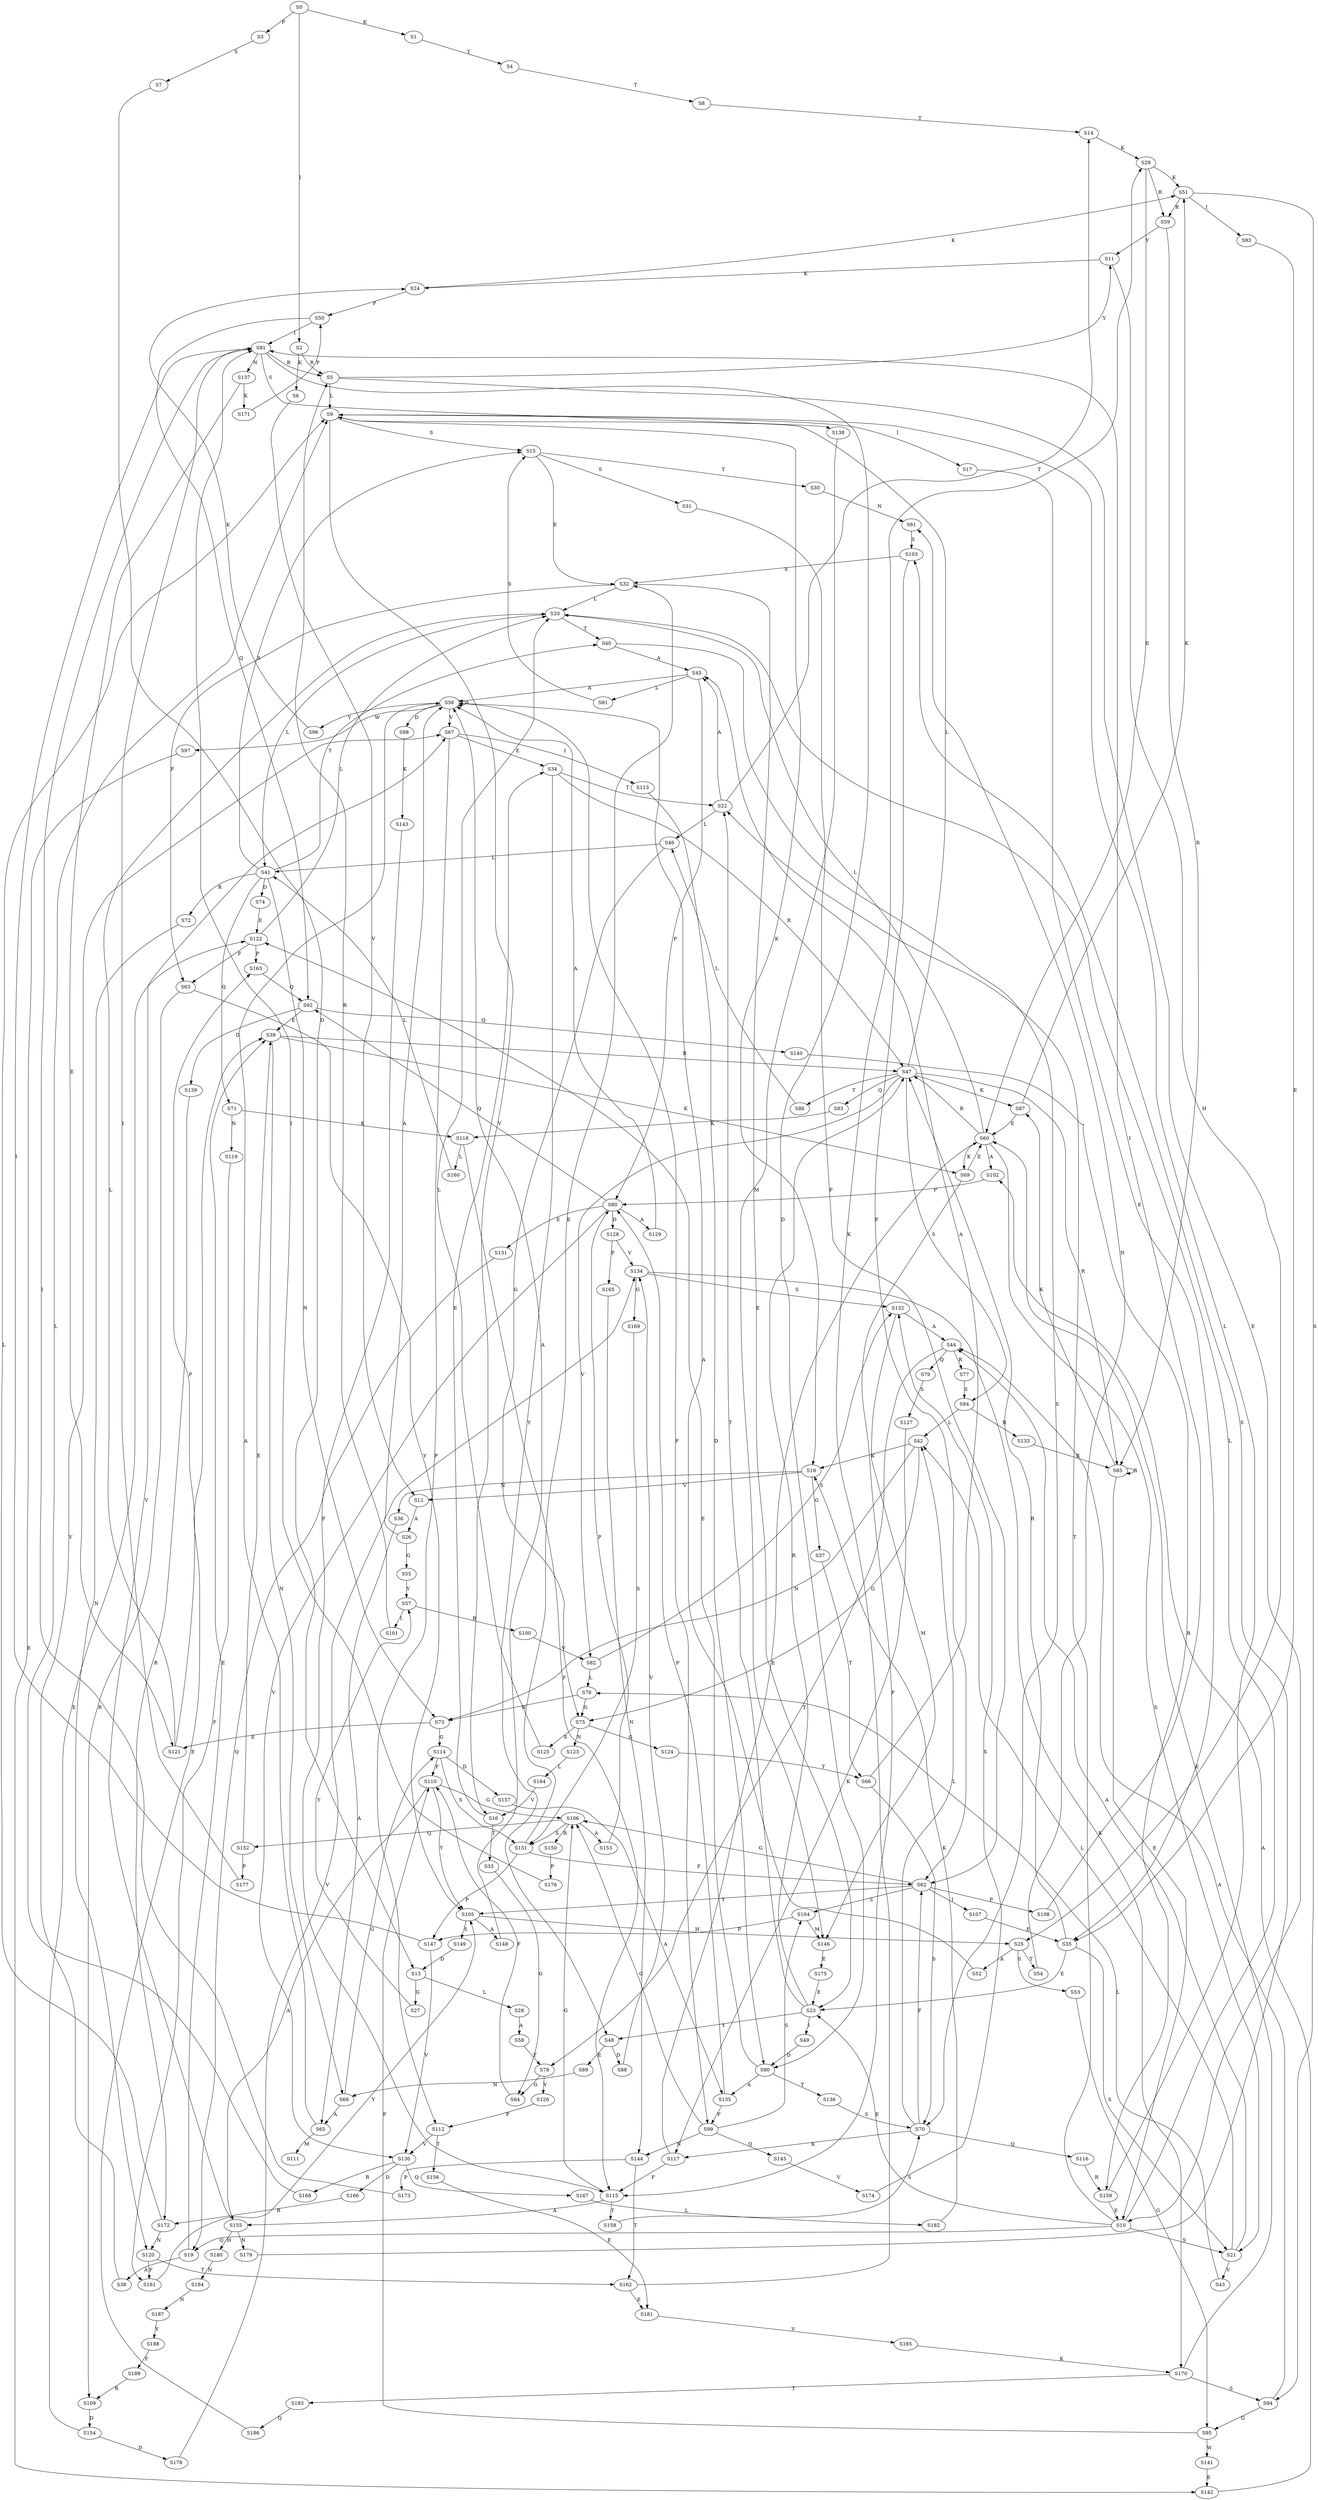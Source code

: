 strict digraph  {
	S0 -> S1 [ label = K ];
	S0 -> S2 [ label = I ];
	S0 -> S3 [ label = P ];
	S1 -> S4 [ label = Y ];
	S2 -> S5 [ label = R ];
	S2 -> S6 [ label = K ];
	S3 -> S7 [ label = S ];
	S4 -> S8 [ label = T ];
	S5 -> S9 [ label = L ];
	S5 -> S10 [ label = E ];
	S5 -> S11 [ label = Y ];
	S6 -> S12 [ label = V ];
	S7 -> S13 [ label = D ];
	S8 -> S14 [ label = T ];
	S9 -> S15 [ label = S ];
	S9 -> S16 [ label = V ];
	S9 -> S17 [ label = I ];
	S9 -> S18 [ label = K ];
	S10 -> S19 [ label = Q ];
	S10 -> S20 [ label = L ];
	S10 -> S21 [ label = S ];
	S10 -> S22 [ label = T ];
	S10 -> S23 [ label = E ];
	S11 -> S24 [ label = K ];
	S11 -> S25 [ label = H ];
	S12 -> S26 [ label = A ];
	S13 -> S27 [ label = G ];
	S13 -> S28 [ label = L ];
	S14 -> S29 [ label = K ];
	S15 -> S30 [ label = T ];
	S15 -> S31 [ label = S ];
	S15 -> S32 [ label = E ];
	S16 -> S33 [ label = T ];
	S16 -> S34 [ label = E ];
	S17 -> S35 [ label = E ];
	S18 -> S12 [ label = V ];
	S18 -> S36 [ label = N ];
	S18 -> S37 [ label = G ];
	S19 -> S38 [ label = A ];
	S19 -> S39 [ label = E ];
	S20 -> S40 [ label = T ];
	S20 -> S41 [ label = L ];
	S21 -> S42 [ label = L ];
	S21 -> S43 [ label = V ];
	S21 -> S44 [ label = A ];
	S22 -> S45 [ label = A ];
	S22 -> S46 [ label = L ];
	S22 -> S14 [ label = T ];
	S23 -> S47 [ label = R ];
	S23 -> S48 [ label = Y ];
	S23 -> S49 [ label = I ];
	S23 -> S22 [ label = T ];
	S24 -> S50 [ label = P ];
	S24 -> S51 [ label = K ];
	S25 -> S52 [ label = A ];
	S25 -> S53 [ label = S ];
	S25 -> S54 [ label = T ];
	S26 -> S55 [ label = G ];
	S26 -> S56 [ label = A ];
	S27 -> S57 [ label = Y ];
	S28 -> S58 [ label = A ];
	S29 -> S51 [ label = K ];
	S29 -> S59 [ label = R ];
	S29 -> S60 [ label = E ];
	S30 -> S61 [ label = N ];
	S31 -> S62 [ label = F ];
	S32 -> S23 [ label = E ];
	S32 -> S63 [ label = F ];
	S32 -> S20 [ label = L ];
	S33 -> S64 [ label = G ];
	S34 -> S47 [ label = R ];
	S34 -> S22 [ label = T ];
	S34 -> S48 [ label = Y ];
	S35 -> S21 [ label = S ];
	S35 -> S47 [ label = R ];
	S35 -> S23 [ label = E ];
	S36 -> S65 [ label = A ];
	S37 -> S66 [ label = T ];
	S38 -> S67 [ label = V ];
	S39 -> S68 [ label = N ];
	S39 -> S47 [ label = R ];
	S39 -> S69 [ label = K ];
	S40 -> S45 [ label = A ];
	S40 -> S70 [ label = S ];
	S41 -> S15 [ label = S ];
	S41 -> S71 [ label = Q ];
	S41 -> S72 [ label = R ];
	S41 -> S40 [ label = T ];
	S41 -> S73 [ label = N ];
	S41 -> S74 [ label = D ];
	S42 -> S75 [ label = G ];
	S42 -> S73 [ label = N ];
	S42 -> S18 [ label = K ];
	S43 -> S76 [ label = L ];
	S44 -> S77 [ label = R ];
	S44 -> S78 [ label = T ];
	S44 -> S79 [ label = Q ];
	S45 -> S56 [ label = A ];
	S45 -> S80 [ label = P ];
	S45 -> S81 [ label = L ];
	S46 -> S41 [ label = L ];
	S46 -> S75 [ label = G ];
	S47 -> S82 [ label = V ];
	S47 -> S83 [ label = Q ];
	S47 -> S84 [ label = S ];
	S47 -> S9 [ label = L ];
	S47 -> S85 [ label = R ];
	S47 -> S86 [ label = T ];
	S47 -> S87 [ label = K ];
	S48 -> S88 [ label = D ];
	S48 -> S89 [ label = E ];
	S49 -> S90 [ label = D ];
	S50 -> S91 [ label = I ];
	S50 -> S92 [ label = Q ];
	S51 -> S93 [ label = I ];
	S51 -> S59 [ label = R ];
	S51 -> S94 [ label = S ];
	S52 -> S56 [ label = A ];
	S53 -> S95 [ label = G ];
	S54 -> S61 [ label = N ];
	S55 -> S57 [ label = Y ];
	S56 -> S96 [ label = Y ];
	S56 -> S97 [ label = W ];
	S56 -> S98 [ label = D ];
	S56 -> S56 [ label = A ];
	S56 -> S99 [ label = F ];
	S56 -> S67 [ label = V ];
	S57 -> S100 [ label = R ];
	S57 -> S101 [ label = I ];
	S58 -> S78 [ label = T ];
	S59 -> S85 [ label = R ];
	S59 -> S11 [ label = Y ];
	S60 -> S20 [ label = L ];
	S60 -> S47 [ label = R ];
	S60 -> S102 [ label = A ];
	S60 -> S69 [ label = K ];
	S60 -> S21 [ label = S ];
	S61 -> S103 [ label = S ];
	S62 -> S104 [ label = S ];
	S62 -> S105 [ label = Y ];
	S62 -> S106 [ label = G ];
	S62 -> S107 [ label = I ];
	S62 -> S108 [ label = P ];
	S63 -> S109 [ label = R ];
	S63 -> S105 [ label = Y ];
	S64 -> S110 [ label = F ];
	S65 -> S111 [ label = M ];
	S65 -> S56 [ label = A ];
	S66 -> S45 [ label = A ];
	S66 -> S70 [ label = S ];
	S67 -> S112 [ label = P ];
	S67 -> S113 [ label = I ];
	S67 -> S34 [ label = E ];
	S68 -> S65 [ label = A ];
	S68 -> S114 [ label = G ];
	S69 -> S115 [ label = F ];
	S69 -> S60 [ label = E ];
	S70 -> S62 [ label = F ];
	S70 -> S116 [ label = Q ];
	S70 -> S42 [ label = L ];
	S70 -> S117 [ label = K ];
	S71 -> S118 [ label = K ];
	S71 -> S119 [ label = N ];
	S72 -> S120 [ label = N ];
	S73 -> S121 [ label = E ];
	S73 -> S114 [ label = G ];
	S74 -> S122 [ label = E ];
	S75 -> S123 [ label = N ];
	S75 -> S124 [ label = G ];
	S75 -> S125 [ label = E ];
	S76 -> S75 [ label = G ];
	S76 -> S73 [ label = N ];
	S77 -> S84 [ label = S ];
	S78 -> S64 [ label = G ];
	S78 -> S126 [ label = V ];
	S79 -> S127 [ label = S ];
	S80 -> S128 [ label = D ];
	S80 -> S129 [ label = A ];
	S80 -> S130 [ label = V ];
	S80 -> S92 [ label = Q ];
	S80 -> S131 [ label = E ];
	S81 -> S15 [ label = S ];
	S82 -> S76 [ label = L ];
	S82 -> S132 [ label = S ];
	S83 -> S118 [ label = K ];
	S84 -> S133 [ label = R ];
	S84 -> S42 [ label = L ];
	S85 -> S10 [ label = E ];
	S85 -> S87 [ label = K ];
	S85 -> S85 [ label = R ];
	S86 -> S46 [ label = L ];
	S87 -> S51 [ label = K ];
	S87 -> S60 [ label = E ];
	S88 -> S134 [ label = V ];
	S89 -> S68 [ label = N ];
	S90 -> S122 [ label = E ];
	S90 -> S135 [ label = A ];
	S90 -> S136 [ label = T ];
	S91 -> S5 [ label = R ];
	S91 -> S90 [ label = D ];
	S91 -> S137 [ label = N ];
	S91 -> S138 [ label = S ];
	S92 -> S139 [ label = D ];
	S92 -> S39 [ label = E ];
	S92 -> S140 [ label = Q ];
	S93 -> S35 [ label = E ];
	S94 -> S44 [ label = A ];
	S94 -> S95 [ label = G ];
	S95 -> S110 [ label = F ];
	S95 -> S141 [ label = W ];
	S96 -> S24 [ label = K ];
	S97 -> S142 [ label = E ];
	S98 -> S143 [ label = K ];
	S99 -> S144 [ label = N ];
	S99 -> S106 [ label = G ];
	S99 -> S145 [ label = Q ];
	S99 -> S104 [ label = S ];
	S100 -> S82 [ label = V ];
	S101 -> S5 [ label = R ];
	S102 -> S80 [ label = P ];
	S103 -> S62 [ label = F ];
	S103 -> S32 [ label = E ];
	S104 -> S146 [ label = M ];
	S104 -> S147 [ label = P ];
	S105 -> S25 [ label = H ];
	S105 -> S148 [ label = A ];
	S105 -> S149 [ label = S ];
	S106 -> S150 [ label = R ];
	S106 -> S151 [ label = S ];
	S106 -> S152 [ label = Q ];
	S106 -> S153 [ label = A ];
	S107 -> S35 [ label = E ];
	S108 -> S91 [ label = I ];
	S109 -> S154 [ label = D ];
	S110 -> S106 [ label = G ];
	S110 -> S155 [ label = A ];
	S110 -> S105 [ label = Y ];
	S112 -> S130 [ label = V ];
	S112 -> S156 [ label = T ];
	S113 -> S90 [ label = D ];
	S114 -> S157 [ label = D ];
	S114 -> S151 [ label = S ];
	S114 -> S110 [ label = F ];
	S115 -> S155 [ label = A ];
	S115 -> S106 [ label = G ];
	S115 -> S158 [ label = T ];
	S116 -> S159 [ label = R ];
	S117 -> S115 [ label = F ];
	S117 -> S60 [ label = E ];
	S118 -> S160 [ label = L ];
	S118 -> S115 [ label = F ];
	S119 -> S161 [ label = F ];
	S120 -> S162 [ label = T ];
	S120 -> S161 [ label = F ];
	S121 -> S20 [ label = L ];
	S121 -> S163 [ label = P ];
	S122 -> S163 [ label = P ];
	S122 -> S20 [ label = L ];
	S122 -> S63 [ label = F ];
	S123 -> S164 [ label = L ];
	S124 -> S66 [ label = T ];
	S125 -> S20 [ label = L ];
	S126 -> S112 [ label = P ];
	S127 -> S117 [ label = K ];
	S128 -> S134 [ label = V ];
	S128 -> S165 [ label = F ];
	S129 -> S56 [ label = A ];
	S130 -> S166 [ label = D ];
	S130 -> S167 [ label = Q ];
	S130 -> S168 [ label = R ];
	S131 -> S19 [ label = Q ];
	S132 -> S44 [ label = A ];
	S132 -> S146 [ label = M ];
	S133 -> S85 [ label = R ];
	S134 -> S169 [ label = G ];
	S134 -> S132 [ label = S ];
	S134 -> S170 [ label = K ];
	S135 -> S99 [ label = F ];
	S135 -> S80 [ label = P ];
	S136 -> S70 [ label = S ];
	S137 -> S171 [ label = K ];
	S137 -> S121 [ label = E ];
	S138 -> S146 [ label = M ];
	S139 -> S172 [ label = R ];
	S140 -> S159 [ label = R ];
	S141 -> S142 [ label = E ];
	S142 -> S102 [ label = A ];
	S143 -> S115 [ label = F ];
	S144 -> S173 [ label = P ];
	S144 -> S162 [ label = T ];
	S145 -> S174 [ label = V ];
	S146 -> S175 [ label = E ];
	S147 -> S130 [ label = V ];
	S147 -> S91 [ label = I ];
	S148 -> S56 [ label = A ];
	S149 -> S13 [ label = D ];
	S150 -> S176 [ label = P ];
	S151 -> S32 [ label = E ];
	S151 -> S147 [ label = P ];
	S151 -> S62 [ label = F ];
	S152 -> S39 [ label = E ];
	S152 -> S177 [ label = P ];
	S153 -> S80 [ label = P ];
	S154 -> S122 [ label = E ];
	S154 -> S178 [ label = D ];
	S155 -> S179 [ label = N ];
	S155 -> S67 [ label = V ];
	S155 -> S180 [ label = H ];
	S156 -> S181 [ label = E ];
	S157 -> S135 [ label = A ];
	S158 -> S70 [ label = S ];
	S159 -> S9 [ label = L ];
	S159 -> S10 [ label = E ];
	S160 -> S41 [ label = L ];
	S161 -> S105 [ label = Y ];
	S162 -> S181 [ label = E ];
	S162 -> S29 [ label = K ];
	S163 -> S92 [ label = Q ];
	S164 -> S16 [ label = V ];
	S165 -> S144 [ label = N ];
	S166 -> S172 [ label = R ];
	S167 -> S182 [ label = L ];
	S168 -> S9 [ label = L ];
	S169 -> S151 [ label = S ];
	S170 -> S183 [ label = T ];
	S170 -> S94 [ label = S ];
	S170 -> S60 [ label = E ];
	S171 -> S50 [ label = P ];
	S172 -> S9 [ label = L ];
	S172 -> S120 [ label = N ];
	S173 -> S91 [ label = I ];
	S174 -> S132 [ label = S ];
	S175 -> S23 [ label = E ];
	S176 -> S91 [ label = I ];
	S177 -> S91 [ label = I ];
	S178 -> S134 [ label = V ];
	S179 -> S103 [ label = S ];
	S180 -> S184 [ label = N ];
	S181 -> S185 [ label = V ];
	S182 -> S18 [ label = K ];
	S183 -> S186 [ label = Q ];
	S184 -> S187 [ label = N ];
	S185 -> S170 [ label = K ];
	S186 -> S39 [ label = E ];
	S187 -> S188 [ label = Y ];
	S188 -> S189 [ label = F ];
	S189 -> S109 [ label = R ];
}
